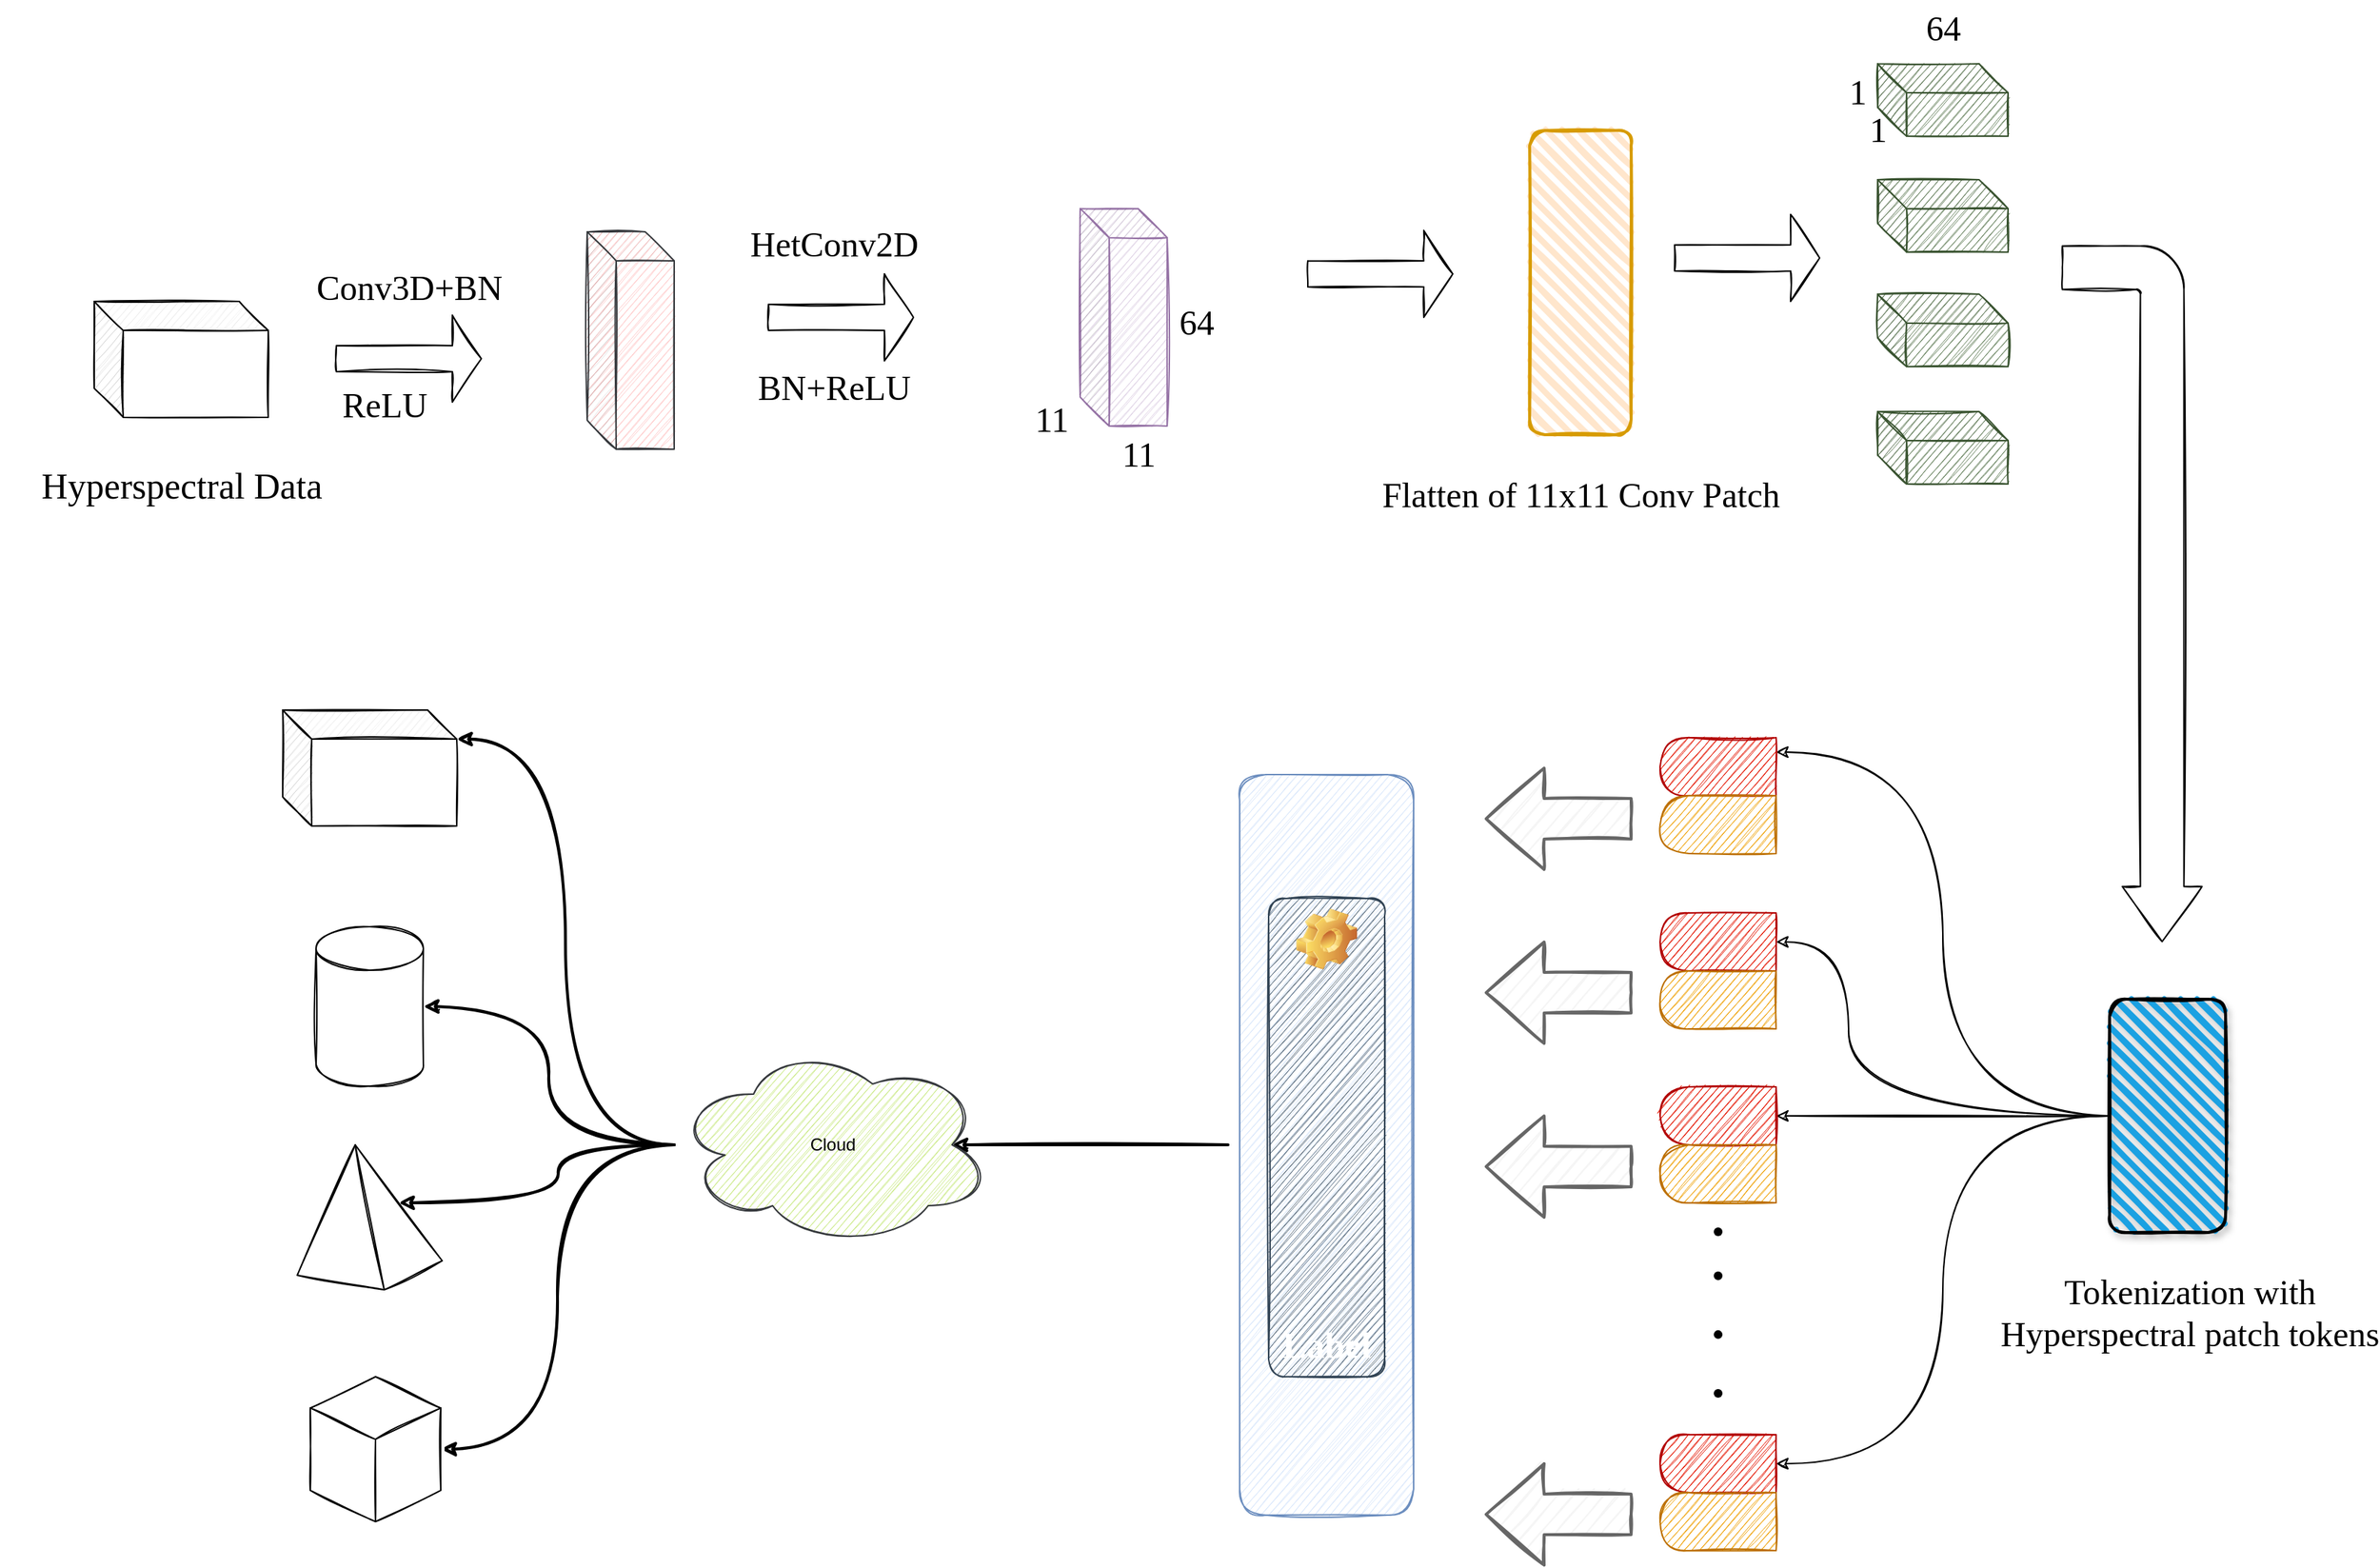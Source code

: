 <mxfile version="18.0.6" type="github">
  <diagram id="wblvO9D-ZUIbQ3TdHfIF" name="Page-1">
    <mxGraphModel dx="2287" dy="1064" grid="1" gridSize="10" guides="1" tooltips="1" connect="1" arrows="1" fold="1" page="0" pageScale="0.8" pageWidth="827" pageHeight="1169" background="none" math="0" shadow="0">
      <root>
        <mxCell id="0" />
        <mxCell id="1" parent="0" />
        <mxCell id="OHIZTz-bLhAv7k97ndpH-103" style="edgeStyle=orthogonalEdgeStyle;orthogonalLoop=1;jettySize=auto;html=1;entryX=0;entryY=0.75;entryDx=0;entryDy=0;sketch=1;curved=1;" edge="1" parent="1" source="OHIZTz-bLhAv7k97ndpH-71" target="OHIZTz-bLhAv7k97ndpH-72">
          <mxGeometry relative="1" as="geometry" />
        </mxCell>
        <mxCell id="OHIZTz-bLhAv7k97ndpH-104" style="edgeStyle=orthogonalEdgeStyle;curved=1;sketch=1;orthogonalLoop=1;jettySize=auto;html=1;" edge="1" parent="1" source="OHIZTz-bLhAv7k97ndpH-71" target="OHIZTz-bLhAv7k97ndpH-76">
          <mxGeometry relative="1" as="geometry">
            <Array as="points">
              <mxPoint x="930" y="1140" />
              <mxPoint x="930" y="1020" />
            </Array>
          </mxGeometry>
        </mxCell>
        <mxCell id="OHIZTz-bLhAv7k97ndpH-105" style="edgeStyle=orthogonalEdgeStyle;curved=1;sketch=1;orthogonalLoop=1;jettySize=auto;html=1;entryX=0;entryY=0.5;entryDx=0;entryDy=0;" edge="1" parent="1" source="OHIZTz-bLhAv7k97ndpH-71" target="OHIZTz-bLhAv7k97ndpH-79">
          <mxGeometry relative="1" as="geometry" />
        </mxCell>
        <mxCell id="OHIZTz-bLhAv7k97ndpH-106" style="edgeStyle=orthogonalEdgeStyle;curved=1;sketch=1;orthogonalLoop=1;jettySize=auto;html=1;entryX=0;entryY=0.5;entryDx=0;entryDy=0;" edge="1" parent="1" source="OHIZTz-bLhAv7k97ndpH-71" target="OHIZTz-bLhAv7k97ndpH-82">
          <mxGeometry relative="1" as="geometry" />
        </mxCell>
        <mxCell id="OHIZTz-bLhAv7k97ndpH-71" value="" style="rounded=1;whiteSpace=wrap;html=1;strokeWidth=2;fillWeight=4;hachureGap=8;hachureAngle=45;fillColor=#1ba1e2;sketch=1;shadow=1;" vertex="1" parent="1">
          <mxGeometry x="1110" y="1059.5" width="80" height="161" as="geometry" />
        </mxCell>
        <mxCell id="OHIZTz-bLhAv7k97ndpH-74" value="" style="group" vertex="1" connectable="0" parent="1">
          <mxGeometry x="800" y="879" width="80" height="80" as="geometry" />
        </mxCell>
        <mxCell id="OHIZTz-bLhAv7k97ndpH-72" value="" style="shape=delay;whiteSpace=wrap;html=1;shadow=0;sketch=1;direction=west;fillColor=#e51400;strokeColor=#B20000;fontColor=#ffffff;" vertex="1" parent="OHIZTz-bLhAv7k97ndpH-74">
          <mxGeometry width="80" height="40" as="geometry" />
        </mxCell>
        <mxCell id="OHIZTz-bLhAv7k97ndpH-73" value="" style="shape=delay;whiteSpace=wrap;html=1;shadow=0;sketch=1;direction=west;fillColor=#f0a30a;strokeColor=#BD7000;fontColor=#000000;" vertex="1" parent="OHIZTz-bLhAv7k97ndpH-74">
          <mxGeometry y="40" width="80" height="40" as="geometry" />
        </mxCell>
        <mxCell id="OHIZTz-bLhAv7k97ndpH-75" value="" style="group" vertex="1" connectable="0" parent="1">
          <mxGeometry x="800" y="1000" width="80" height="80" as="geometry" />
        </mxCell>
        <mxCell id="OHIZTz-bLhAv7k97ndpH-76" value="" style="shape=delay;whiteSpace=wrap;html=1;shadow=0;sketch=1;direction=west;fillColor=#e51400;strokeColor=#B20000;fontColor=#ffffff;" vertex="1" parent="OHIZTz-bLhAv7k97ndpH-75">
          <mxGeometry width="80" height="40" as="geometry" />
        </mxCell>
        <mxCell id="OHIZTz-bLhAv7k97ndpH-77" value="" style="shape=delay;whiteSpace=wrap;html=1;shadow=0;sketch=1;direction=west;fillColor=#f0a30a;strokeColor=#BD7000;fontColor=#000000;" vertex="1" parent="OHIZTz-bLhAv7k97ndpH-75">
          <mxGeometry y="40" width="80" height="40" as="geometry" />
        </mxCell>
        <mxCell id="OHIZTz-bLhAv7k97ndpH-78" value="" style="group" vertex="1" connectable="0" parent="1">
          <mxGeometry x="800" y="1120" width="80" height="80" as="geometry" />
        </mxCell>
        <mxCell id="OHIZTz-bLhAv7k97ndpH-79" value="" style="shape=delay;whiteSpace=wrap;html=1;shadow=0;sketch=1;direction=west;fillColor=#e51400;strokeColor=#B20000;fontColor=#ffffff;" vertex="1" parent="OHIZTz-bLhAv7k97ndpH-78">
          <mxGeometry width="80" height="40" as="geometry" />
        </mxCell>
        <mxCell id="OHIZTz-bLhAv7k97ndpH-80" value="" style="shape=delay;whiteSpace=wrap;html=1;shadow=0;sketch=1;direction=west;fillColor=#f0a30a;strokeColor=#BD7000;fontColor=#000000;" vertex="1" parent="OHIZTz-bLhAv7k97ndpH-78">
          <mxGeometry y="40" width="80" height="40" as="geometry" />
        </mxCell>
        <mxCell id="OHIZTz-bLhAv7k97ndpH-81" value="" style="group" vertex="1" connectable="0" parent="1">
          <mxGeometry x="800" y="1360" width="80" height="80" as="geometry" />
        </mxCell>
        <mxCell id="OHIZTz-bLhAv7k97ndpH-82" value="" style="shape=delay;whiteSpace=wrap;html=1;shadow=0;sketch=1;direction=west;fillColor=#e51400;strokeColor=#B20000;fontColor=#ffffff;" vertex="1" parent="OHIZTz-bLhAv7k97ndpH-81">
          <mxGeometry width="80" height="40" as="geometry" />
        </mxCell>
        <mxCell id="OHIZTz-bLhAv7k97ndpH-83" value="" style="shape=delay;whiteSpace=wrap;html=1;shadow=0;sketch=1;direction=west;fillColor=#f0a30a;strokeColor=#BD7000;fontColor=#000000;" vertex="1" parent="OHIZTz-bLhAv7k97ndpH-81">
          <mxGeometry y="40" width="80" height="40" as="geometry" />
        </mxCell>
        <mxCell id="OHIZTz-bLhAv7k97ndpH-88" value="" style="group;flipH=1;" vertex="1" connectable="0" parent="1">
          <mxGeometry x="820" y="1200" width="39" height="152" as="geometry" />
        </mxCell>
        <mxCell id="OHIZTz-bLhAv7k97ndpH-84" value="" style="shape=waypoint;sketch=0;fillStyle=solid;size=6;pointerEvents=1;points=[];fillColor=none;resizable=0;rotatable=0;perimeter=centerPerimeter;snapToPoint=1;shadow=0;" vertex="1" parent="OHIZTz-bLhAv7k97ndpH-88">
          <mxGeometry width="40" height="40" as="geometry" />
        </mxCell>
        <mxCell id="OHIZTz-bLhAv7k97ndpH-85" value="" style="shape=waypoint;sketch=0;fillStyle=solid;size=6;pointerEvents=1;points=[];fillColor=none;resizable=0;rotatable=0;perimeter=centerPerimeter;snapToPoint=1;shadow=0;" vertex="1" parent="OHIZTz-bLhAv7k97ndpH-88">
          <mxGeometry y="30.4" width="40" height="40" as="geometry" />
        </mxCell>
        <mxCell id="OHIZTz-bLhAv7k97ndpH-86" value="" style="shape=waypoint;sketch=0;fillStyle=solid;size=6;pointerEvents=1;points=[];fillColor=none;resizable=0;rotatable=0;perimeter=centerPerimeter;snapToPoint=1;shadow=0;" vertex="1" parent="OHIZTz-bLhAv7k97ndpH-88">
          <mxGeometry y="70.933" width="40" height="40" as="geometry" />
        </mxCell>
        <mxCell id="OHIZTz-bLhAv7k97ndpH-87" value="" style="shape=waypoint;sketch=0;fillStyle=solid;size=6;pointerEvents=1;points=[];fillColor=none;resizable=0;rotatable=0;perimeter=centerPerimeter;snapToPoint=1;shadow=0;" vertex="1" parent="OHIZTz-bLhAv7k97ndpH-88">
          <mxGeometry y="111.467" width="40" height="40" as="geometry" />
        </mxCell>
        <mxCell id="OHIZTz-bLhAv7k97ndpH-121" style="edgeStyle=orthogonalEdgeStyle;curved=1;sketch=1;orthogonalLoop=1;jettySize=auto;html=1;entryX=0.875;entryY=0.5;entryDx=0;entryDy=0;entryPerimeter=0;strokeWidth=2;" edge="1" parent="1" target="OHIZTz-bLhAv7k97ndpH-90">
          <mxGeometry relative="1" as="geometry">
            <mxPoint x="502" y="1160" as="sourcePoint" />
          </mxGeometry>
        </mxCell>
        <mxCell id="OHIZTz-bLhAv7k97ndpH-122" style="edgeStyle=orthogonalEdgeStyle;curved=1;sketch=1;orthogonalLoop=1;jettySize=auto;html=1;entryX=0;entryY=0;entryDx=120.0;entryDy=20;entryPerimeter=0;strokeWidth=2;" edge="1" parent="1" source="OHIZTz-bLhAv7k97ndpH-90" target="OHIZTz-bLhAv7k97ndpH-94">
          <mxGeometry relative="1" as="geometry" />
        </mxCell>
        <mxCell id="OHIZTz-bLhAv7k97ndpH-123" style="edgeStyle=orthogonalEdgeStyle;curved=1;sketch=1;orthogonalLoop=1;jettySize=auto;html=1;entryX=1;entryY=0.5;entryDx=0;entryDy=0;entryPerimeter=0;strokeWidth=2;" edge="1" parent="1" source="OHIZTz-bLhAv7k97ndpH-90" target="OHIZTz-bLhAv7k97ndpH-95">
          <mxGeometry relative="1" as="geometry" />
        </mxCell>
        <mxCell id="OHIZTz-bLhAv7k97ndpH-124" style="edgeStyle=orthogonalEdgeStyle;curved=1;sketch=1;orthogonalLoop=1;jettySize=auto;html=1;entryX=0;entryY=0;entryDx=70;entryDy=40;entryPerimeter=0;strokeWidth=2;" edge="1" parent="1" source="OHIZTz-bLhAv7k97ndpH-90" target="OHIZTz-bLhAv7k97ndpH-92">
          <mxGeometry relative="1" as="geometry" />
        </mxCell>
        <mxCell id="OHIZTz-bLhAv7k97ndpH-125" style="edgeStyle=orthogonalEdgeStyle;curved=1;sketch=1;orthogonalLoop=1;jettySize=auto;html=1;entryX=1;entryY=0.5;entryDx=0;entryDy=0;entryPerimeter=0;strokeWidth=2;" edge="1" parent="1" source="OHIZTz-bLhAv7k97ndpH-90" target="OHIZTz-bLhAv7k97ndpH-96">
          <mxGeometry relative="1" as="geometry" />
        </mxCell>
        <mxCell id="OHIZTz-bLhAv7k97ndpH-90" value="Cloud" style="ellipse;shape=cloud;whiteSpace=wrap;html=1;align=center;shadow=0;sketch=1;fillColor=#cdeb8b;strokeColor=#36393d;" vertex="1" parent="1">
          <mxGeometry x="120" y="1090" width="219" height="140" as="geometry" />
        </mxCell>
        <mxCell id="OHIZTz-bLhAv7k97ndpH-92" value="" style="verticalLabelPosition=bottom;verticalAlign=top;html=1;shape=mxgraph.basic.pyramid;dx1=0.4;dx2=0.6;dy1=0.9;dy2=0.8;shadow=0;sketch=1;" vertex="1" parent="1">
          <mxGeometry x="-140" y="1160" width="100" height="100" as="geometry" />
        </mxCell>
        <mxCell id="OHIZTz-bLhAv7k97ndpH-94" value="" style="shape=cube;whiteSpace=wrap;html=1;boundedLbl=1;backgroundOutline=1;darkOpacity=0.05;darkOpacity2=0.1;shadow=0;sketch=1;" vertex="1" parent="1">
          <mxGeometry x="-150" y="860" width="120" height="80" as="geometry" />
        </mxCell>
        <mxCell id="OHIZTz-bLhAv7k97ndpH-95" value="" style="shape=cylinder3;whiteSpace=wrap;html=1;boundedLbl=1;backgroundOutline=1;size=15;shadow=0;sketch=1;" vertex="1" parent="1">
          <mxGeometry x="-127" y="1009.5" width="74" height="110" as="geometry" />
        </mxCell>
        <mxCell id="OHIZTz-bLhAv7k97ndpH-96" value="" style="html=1;whiteSpace=wrap;shape=isoCube2;backgroundOutline=1;isoAngle=15;shadow=0;sketch=1;" vertex="1" parent="1">
          <mxGeometry x="-131" y="1320" width="90" height="100" as="geometry" />
        </mxCell>
        <mxCell id="OHIZTz-bLhAv7k97ndpH-98" value="" style="shape=singleArrow;whiteSpace=wrap;html=1;shadow=0;sketch=1;" vertex="1" parent="1">
          <mxGeometry x="-113" y="587.5" width="100" height="60" as="geometry" />
        </mxCell>
        <mxCell id="OHIZTz-bLhAv7k97ndpH-99" value="" style="shape=singleArrow;whiteSpace=wrap;html=1;shadow=0;sketch=1;" vertex="1" parent="1">
          <mxGeometry x="185" y="559" width="100" height="60" as="geometry" />
        </mxCell>
        <mxCell id="OHIZTz-bLhAv7k97ndpH-100" value="" style="shape=singleArrow;whiteSpace=wrap;html=1;shadow=0;sketch=1;" vertex="1" parent="1">
          <mxGeometry x="557" y="529" width="100" height="60" as="geometry" />
        </mxCell>
        <mxCell id="OHIZTz-bLhAv7k97ndpH-102" value="" style="html=1;shadow=0;dashed=0;align=center;verticalAlign=middle;shape=mxgraph.arrows2.bendArrow;dy=15;dx=38;notch=0;arrowHead=55;rounded=1;sketch=1;rotation=90;" vertex="1" parent="1">
          <mxGeometry x="885.57" y="731.57" width="480" height="96.37" as="geometry" />
        </mxCell>
        <mxCell id="OHIZTz-bLhAv7k97ndpH-113" value="" style="verticalLabelPosition=bottom;verticalAlign=top;html=1;strokeWidth=2;shape=mxgraph.arrows2.arrow;dy=0.6;dx=40;notch=0;shadow=0;sketch=1;direction=west;fillColor=#f5f5f5;fontColor=#333333;strokeColor=#666666;" vertex="1" parent="1">
          <mxGeometry x="680" y="900" width="100" height="70" as="geometry" />
        </mxCell>
        <mxCell id="OHIZTz-bLhAv7k97ndpH-117" value="" style="verticalLabelPosition=bottom;verticalAlign=top;html=1;strokeWidth=2;shape=mxgraph.arrows2.arrow;dy=0.6;dx=40;notch=0;shadow=0;sketch=1;direction=west;fillColor=#f5f5f5;fontColor=#333333;strokeColor=#666666;" vertex="1" parent="1">
          <mxGeometry x="680" y="1020" width="100" height="70" as="geometry" />
        </mxCell>
        <mxCell id="OHIZTz-bLhAv7k97ndpH-118" value="" style="verticalLabelPosition=bottom;verticalAlign=top;html=1;strokeWidth=2;shape=mxgraph.arrows2.arrow;dy=0.6;dx=40;notch=0;shadow=0;sketch=1;direction=west;fillColor=#f5f5f5;fontColor=#333333;strokeColor=#666666;" vertex="1" parent="1">
          <mxGeometry x="680" y="1140" width="100" height="70" as="geometry" />
        </mxCell>
        <mxCell id="OHIZTz-bLhAv7k97ndpH-119" value="" style="verticalLabelPosition=bottom;verticalAlign=top;html=1;strokeWidth=2;shape=mxgraph.arrows2.arrow;dy=0.6;dx=40;notch=0;shadow=0;sketch=1;direction=west;fillColor=#f5f5f5;fontColor=#333333;strokeColor=#666666;" vertex="1" parent="1">
          <mxGeometry x="680" y="1380" width="100" height="70" as="geometry" />
        </mxCell>
        <mxCell id="OHIZTz-bLhAv7k97ndpH-128" value="" style="shape=cube;whiteSpace=wrap;html=1;boundedLbl=1;backgroundOutline=1;darkOpacity=0.05;darkOpacity2=0.1;shadow=0;sketch=1;gradientColor=#ffffff;" vertex="1" parent="1">
          <mxGeometry x="-280" y="578" width="120" height="80" as="geometry" />
        </mxCell>
        <mxCell id="OHIZTz-bLhAv7k97ndpH-129" value="" style="shape=cube;whiteSpace=wrap;html=1;boundedLbl=1;backgroundOutline=1;darkOpacity=0.05;darkOpacity2=0.1;shadow=0;sketch=1;fillColor=#ffcccc;strokeColor=#36393d;" vertex="1" parent="1">
          <mxGeometry x="60" y="530" width="60" height="150" as="geometry" />
        </mxCell>
        <mxCell id="OHIZTz-bLhAv7k97ndpH-130" value="" style="shape=cube;whiteSpace=wrap;html=1;boundedLbl=1;backgroundOutline=1;darkOpacity=0.05;darkOpacity2=0.1;shadow=0;sketch=1;fillColor=#e1d5e7;strokeColor=#9673a6;" vertex="1" parent="1">
          <mxGeometry x="400" y="514" width="60" height="150" as="geometry" />
        </mxCell>
        <mxCell id="OHIZTz-bLhAv7k97ndpH-131" value="" style="rounded=1;whiteSpace=wrap;html=1;strokeWidth=2;fillWeight=4;hachureGap=8;hachureAngle=45;fillColor=#ffe6cc;sketch=1;shadow=0;strokeColor=#d79b00;" vertex="1" parent="1">
          <mxGeometry x="710" y="460" width="70" height="210" as="geometry" />
        </mxCell>
        <mxCell id="OHIZTz-bLhAv7k97ndpH-134" value="" style="shape=cube;whiteSpace=wrap;html=1;boundedLbl=1;backgroundOutline=1;darkOpacity=0.05;darkOpacity2=0.1;shadow=0;sketch=1;fillColor=#6d8764;fontColor=#ffffff;strokeColor=#3A5431;" vertex="1" parent="1">
          <mxGeometry x="950" y="414" width="90" height="50" as="geometry" />
        </mxCell>
        <mxCell id="OHIZTz-bLhAv7k97ndpH-135" value="" style="shape=cube;whiteSpace=wrap;html=1;boundedLbl=1;backgroundOutline=1;darkOpacity=0.05;darkOpacity2=0.1;shadow=0;sketch=1;fillColor=#6d8764;fontColor=#ffffff;strokeColor=#3A5431;" vertex="1" parent="1">
          <mxGeometry x="950" y="494" width="90" height="50" as="geometry" />
        </mxCell>
        <mxCell id="OHIZTz-bLhAv7k97ndpH-136" value="" style="shape=cube;whiteSpace=wrap;html=1;boundedLbl=1;backgroundOutline=1;darkOpacity=0.05;darkOpacity2=0.1;shadow=0;sketch=1;fillColor=#6d8764;fontColor=#ffffff;strokeColor=#3A5431;" vertex="1" parent="1">
          <mxGeometry x="950" y="573" width="90" height="50" as="geometry" />
        </mxCell>
        <mxCell id="OHIZTz-bLhAv7k97ndpH-137" value="" style="shape=cube;whiteSpace=wrap;html=1;boundedLbl=1;backgroundOutline=1;darkOpacity=0.05;darkOpacity2=0.1;shadow=0;sketch=1;fillColor=#6d8764;fontColor=#ffffff;strokeColor=#3A5431;" vertex="1" parent="1">
          <mxGeometry x="950" y="654" width="90" height="50" as="geometry" />
        </mxCell>
        <mxCell id="OHIZTz-bLhAv7k97ndpH-139" value="" style="shape=singleArrow;whiteSpace=wrap;html=1;shadow=0;sketch=1;" vertex="1" parent="1">
          <mxGeometry x="810" y="518" width="100" height="60" as="geometry" />
        </mxCell>
        <mxCell id="OHIZTz-bLhAv7k97ndpH-140" value="&lt;font style=&quot;font-size: 25px;&quot;&gt;Hyperspectral Data&lt;/font&gt;" style="text;html=1;align=center;verticalAlign=middle;resizable=0;points=[];autosize=1;strokeColor=none;fillColor=none;fontFamily=Comic Sans MS;fontStyle=0;fontSize=20;" vertex="1" parent="1">
          <mxGeometry x="-345" y="690" width="250" height="30" as="geometry" />
        </mxCell>
        <mxCell id="OHIZTz-bLhAv7k97ndpH-142" value="&lt;span style=&quot;font-weight: normal;&quot;&gt;Conv3D+BN&lt;/span&gt;" style="text;strokeColor=none;fillColor=none;html=1;fontSize=24;fontStyle=1;verticalAlign=middle;align=center;shadow=0;sketch=1;fontFamily=Comic Sans MS;" vertex="1" parent="1">
          <mxGeometry x="-113" y="549" width="100" height="40" as="geometry" />
        </mxCell>
        <mxCell id="OHIZTz-bLhAv7k97ndpH-143" value="&lt;span style=&quot;font-weight: normal; font-style: normal;&quot;&gt;ReLU&lt;/span&gt;" style="text;strokeColor=none;fillColor=none;html=1;fontSize=24;fontStyle=3;verticalAlign=middle;align=center;shadow=0;sketch=1;fontFamily=Comic Sans MS;" vertex="1" parent="1">
          <mxGeometry x="-130" y="630" width="100" height="40" as="geometry" />
        </mxCell>
        <mxCell id="OHIZTz-bLhAv7k97ndpH-144" value="&lt;span style=&quot;font-weight: 400;&quot;&gt;HetConv2D&lt;/span&gt;" style="text;strokeColor=none;fillColor=none;html=1;fontSize=24;fontStyle=1;verticalAlign=middle;align=center;shadow=0;sketch=1;fontFamily=Comic Sans MS;" vertex="1" parent="1">
          <mxGeometry x="179.5" y="519" width="100" height="40" as="geometry" />
        </mxCell>
        <mxCell id="OHIZTz-bLhAv7k97ndpH-145" value="&lt;span style=&quot;font-weight: 400;&quot;&gt;BN+ReLU&lt;/span&gt;" style="text;strokeColor=none;fillColor=none;html=1;fontSize=24;fontStyle=1;verticalAlign=middle;align=center;shadow=0;sketch=1;fontFamily=Comic Sans MS;" vertex="1" parent="1">
          <mxGeometry x="179.5" y="618" width="100" height="40" as="geometry" />
        </mxCell>
        <mxCell id="OHIZTz-bLhAv7k97ndpH-146" value="&lt;span style=&quot;font-weight: normal;&quot;&gt;64&lt;/span&gt;" style="text;strokeColor=none;fillColor=none;html=1;fontSize=24;fontStyle=1;verticalAlign=middle;align=center;shadow=0;sketch=1;fontFamily=Comic Sans MS;" vertex="1" parent="1">
          <mxGeometry x="430" y="573" width="100" height="40" as="geometry" />
        </mxCell>
        <mxCell id="OHIZTz-bLhAv7k97ndpH-147" value="&lt;span style=&quot;font-weight: normal;&quot;&gt;11&lt;/span&gt;" style="text;strokeColor=none;fillColor=none;html=1;fontSize=24;fontStyle=1;verticalAlign=middle;align=center;shadow=0;sketch=1;fontFamily=Comic Sans MS;" vertex="1" parent="1">
          <mxGeometry x="390" y="664" width="100" height="40" as="geometry" />
        </mxCell>
        <mxCell id="OHIZTz-bLhAv7k97ndpH-148" value="&lt;span style=&quot;font-weight: normal;&quot;&gt;11&lt;/span&gt;" style="text;strokeColor=none;fillColor=none;html=1;fontSize=24;fontStyle=1;verticalAlign=middle;align=center;shadow=0;sketch=1;fontFamily=Comic Sans MS;" vertex="1" parent="1">
          <mxGeometry x="330" y="640" width="100" height="40" as="geometry" />
        </mxCell>
        <mxCell id="OHIZTz-bLhAv7k97ndpH-149" value="&lt;div style=&quot;&quot;&gt;&lt;span style=&quot;font-weight: 400; background-color: initial;&quot;&gt;Flatten of 11x11 Conv Patch&lt;/span&gt;&lt;/div&gt;" style="text;strokeColor=none;fillColor=none;html=1;fontSize=24;fontStyle=1;verticalAlign=middle;align=center;shadow=0;sketch=1;fontFamily=Comic Sans MS;" vertex="1" parent="1">
          <mxGeometry x="695" y="692" width="100" height="40" as="geometry" />
        </mxCell>
        <mxCell id="OHIZTz-bLhAv7k97ndpH-150" value="&lt;span style=&quot;font-weight: normal;&quot;&gt;1&lt;/span&gt;" style="text;strokeColor=none;fillColor=none;html=1;fontSize=24;fontStyle=1;verticalAlign=middle;align=center;shadow=0;sketch=1;fontFamily=Comic Sans MS;" vertex="1" parent="1">
          <mxGeometry x="885.57" y="414" width="100" height="40" as="geometry" />
        </mxCell>
        <mxCell id="OHIZTz-bLhAv7k97ndpH-151" value="&lt;span style=&quot;font-weight: normal;&quot;&gt;1&lt;/span&gt;" style="text;strokeColor=none;fillColor=none;html=1;fontSize=24;fontStyle=1;verticalAlign=middle;align=center;shadow=0;sketch=1;fontFamily=Comic Sans MS;" vertex="1" parent="1">
          <mxGeometry x="900" y="440" width="100" height="40" as="geometry" />
        </mxCell>
        <mxCell id="OHIZTz-bLhAv7k97ndpH-152" value="&lt;span style=&quot;font-weight: normal;&quot;&gt;64&lt;/span&gt;" style="text;strokeColor=none;fillColor=none;html=1;fontSize=24;fontStyle=1;verticalAlign=middle;align=center;shadow=0;sketch=1;fontFamily=Comic Sans MS;" vertex="1" parent="1">
          <mxGeometry x="945" y="370" width="100" height="40" as="geometry" />
        </mxCell>
        <mxCell id="OHIZTz-bLhAv7k97ndpH-153" value="&lt;span style=&quot;font-weight: 400;&quot;&gt;Tokenization with &lt;br&gt;Hyperspectral patch tokens&lt;/span&gt;" style="text;strokeColor=none;fillColor=none;html=1;fontSize=24;fontStyle=1;verticalAlign=middle;align=center;shadow=0;sketch=1;fontFamily=Comic Sans MS;" vertex="1" parent="1">
          <mxGeometry x="1120" y="1246" width="90" height="60" as="geometry" />
        </mxCell>
        <mxCell id="OHIZTz-bLhAv7k97ndpH-155" value="" style="rounded=1;whiteSpace=wrap;html=1;shadow=0;sketch=1;fontFamily=Comic Sans MS;fontSize=25;fillColor=#dae8fc;strokeColor=#6c8ebf;" vertex="1" parent="1">
          <mxGeometry x="510" y="904.5" width="120" height="511" as="geometry" />
        </mxCell>
        <mxCell id="OHIZTz-bLhAv7k97ndpH-156" value="Label" style="label;whiteSpace=wrap;html=1;align=center;verticalAlign=bottom;spacingLeft=0;spacingBottom=4;imageAlign=center;imageVerticalAlign=top;image=img/clipart/Gear_128x128.png;shadow=0;sketch=1;fontFamily=Comic Sans MS;fontSize=25;strokeColor=#314354;fillColor=#647687;fontColor=#ffffff;" vertex="1" parent="1">
          <mxGeometry x="530" y="990" width="80" height="330" as="geometry" />
        </mxCell>
      </root>
    </mxGraphModel>
  </diagram>
</mxfile>
